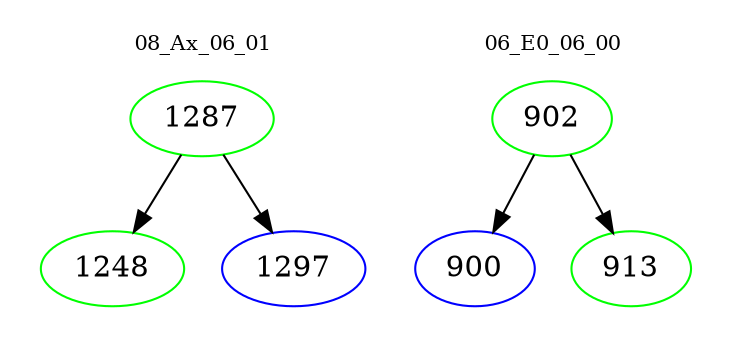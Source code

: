 digraph{
subgraph cluster_0 {
color = white
label = "08_Ax_06_01";
fontsize=10;
T0_1287 [label="1287", color="green"]
T0_1287 -> T0_1248 [color="black"]
T0_1248 [label="1248", color="green"]
T0_1287 -> T0_1297 [color="black"]
T0_1297 [label="1297", color="blue"]
}
subgraph cluster_1 {
color = white
label = "06_E0_06_00";
fontsize=10;
T1_902 [label="902", color="green"]
T1_902 -> T1_900 [color="black"]
T1_900 [label="900", color="blue"]
T1_902 -> T1_913 [color="black"]
T1_913 [label="913", color="green"]
}
}
